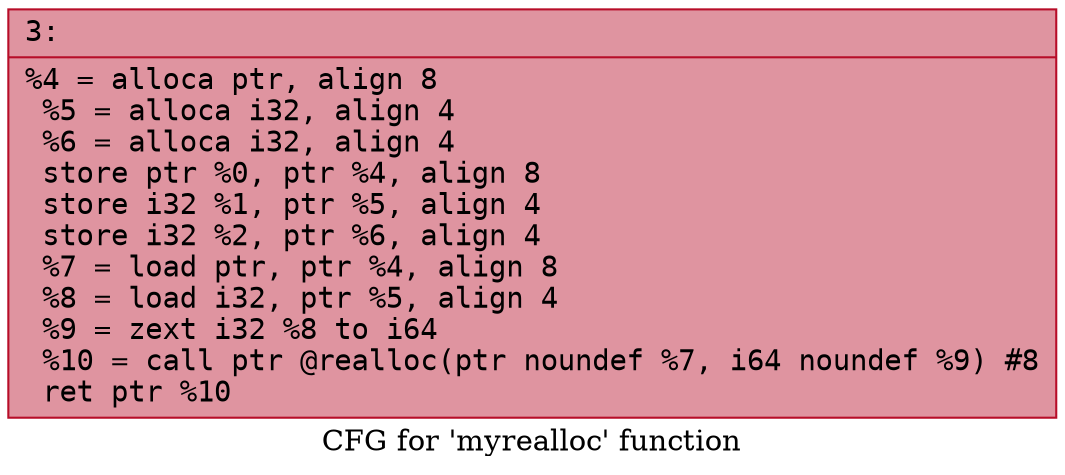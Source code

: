 digraph "CFG for 'myrealloc' function" {
	label="CFG for 'myrealloc' function";

	Node0x600000ca2ee0 [shape=record,color="#b70d28ff", style=filled, fillcolor="#b70d2870" fontname="Courier",label="{3:\l|  %4 = alloca ptr, align 8\l  %5 = alloca i32, align 4\l  %6 = alloca i32, align 4\l  store ptr %0, ptr %4, align 8\l  store i32 %1, ptr %5, align 4\l  store i32 %2, ptr %6, align 4\l  %7 = load ptr, ptr %4, align 8\l  %8 = load i32, ptr %5, align 4\l  %9 = zext i32 %8 to i64\l  %10 = call ptr @realloc(ptr noundef %7, i64 noundef %9) #8\l  ret ptr %10\l}"];
}
